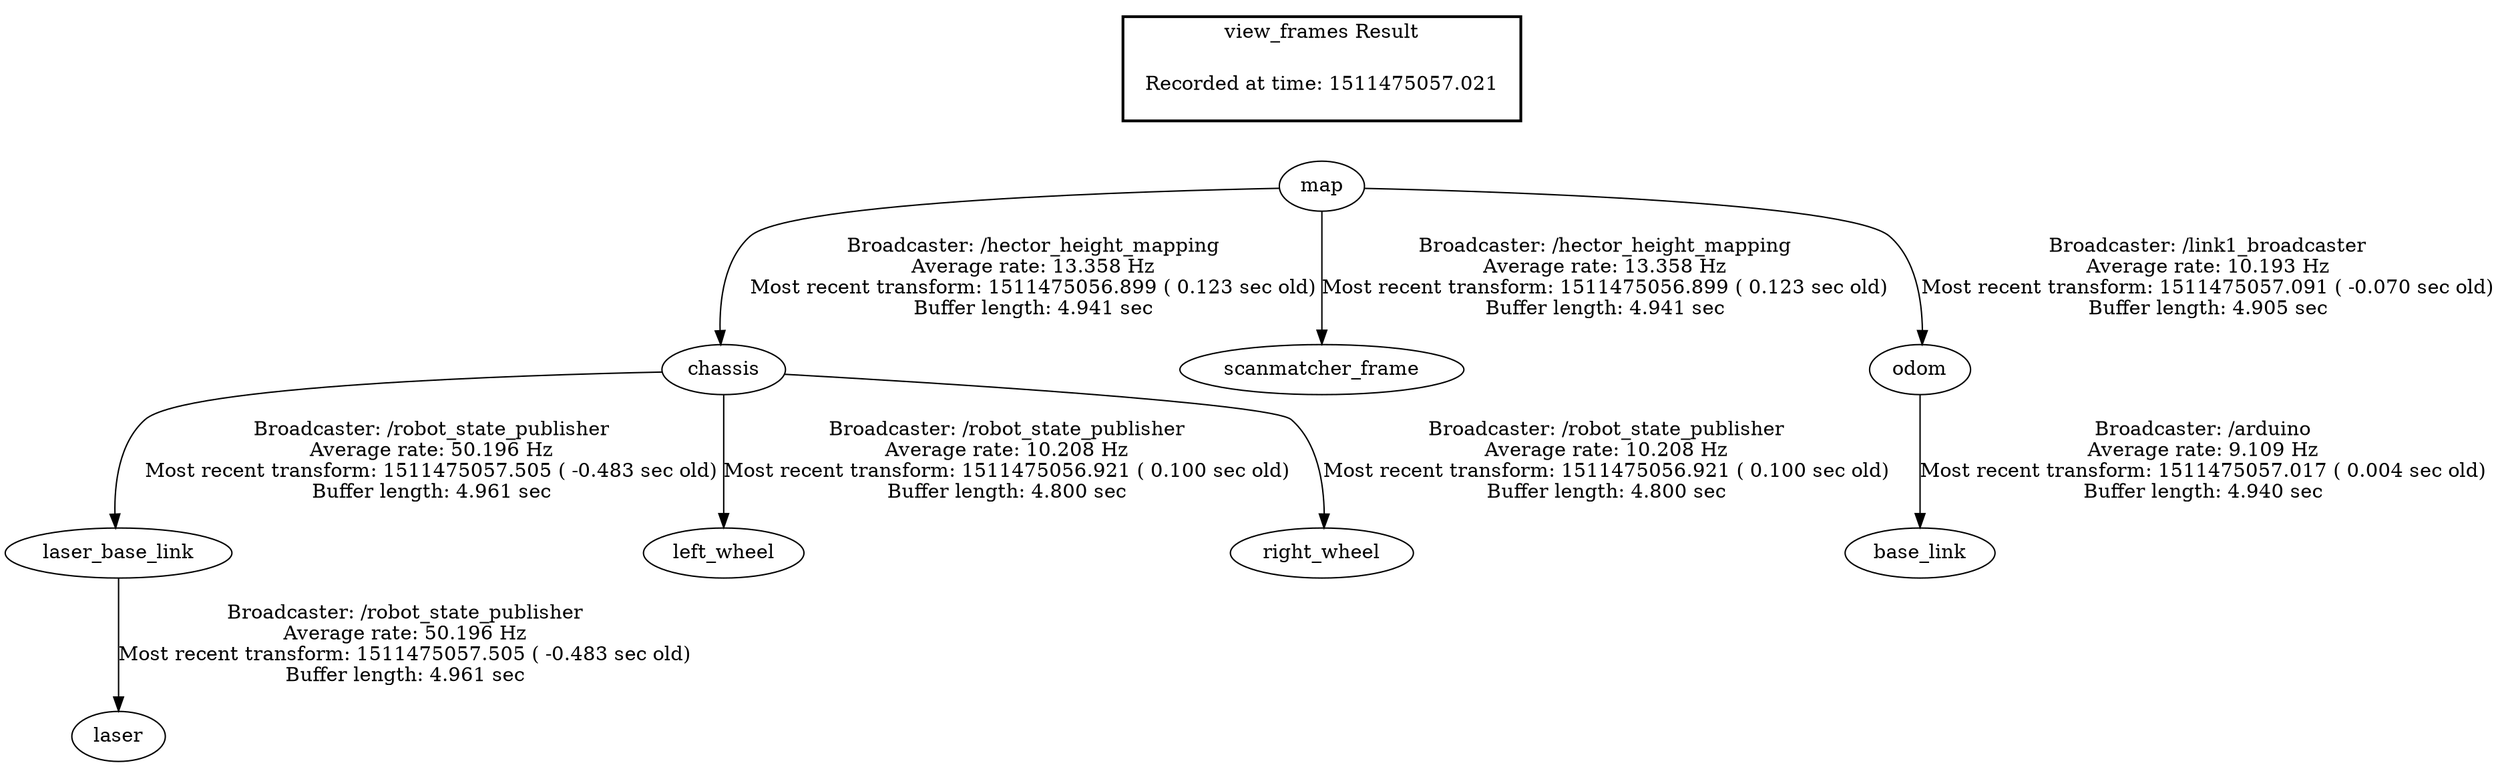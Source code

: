 digraph G {
"chassis" -> "laser_base_link"[label="Broadcaster: /robot_state_publisher\nAverage rate: 50.196 Hz\nMost recent transform: 1511475057.505 ( -0.483 sec old)\nBuffer length: 4.961 sec\n"];
"map" -> "chassis"[label="Broadcaster: /hector_height_mapping\nAverage rate: 13.358 Hz\nMost recent transform: 1511475056.899 ( 0.123 sec old)\nBuffer length: 4.941 sec\n"];
"laser_base_link" -> "laser"[label="Broadcaster: /robot_state_publisher\nAverage rate: 50.196 Hz\nMost recent transform: 1511475057.505 ( -0.483 sec old)\nBuffer length: 4.961 sec\n"];
"map" -> "scanmatcher_frame"[label="Broadcaster: /hector_height_mapping\nAverage rate: 13.358 Hz\nMost recent transform: 1511475056.899 ( 0.123 sec old)\nBuffer length: 4.941 sec\n"];
"odom" -> "base_link"[label="Broadcaster: /arduino\nAverage rate: 9.109 Hz\nMost recent transform: 1511475057.017 ( 0.004 sec old)\nBuffer length: 4.940 sec\n"];
"map" -> "odom"[label="Broadcaster: /link1_broadcaster\nAverage rate: 10.193 Hz\nMost recent transform: 1511475057.091 ( -0.070 sec old)\nBuffer length: 4.905 sec\n"];
"chassis" -> "left_wheel"[label="Broadcaster: /robot_state_publisher\nAverage rate: 10.208 Hz\nMost recent transform: 1511475056.921 ( 0.100 sec old)\nBuffer length: 4.800 sec\n"];
"chassis" -> "right_wheel"[label="Broadcaster: /robot_state_publisher\nAverage rate: 10.208 Hz\nMost recent transform: 1511475056.921 ( 0.100 sec old)\nBuffer length: 4.800 sec\n"];
edge [style=invis];
 subgraph cluster_legend { style=bold; color=black; label ="view_frames Result";
"Recorded at time: 1511475057.021"[ shape=plaintext ] ;
 }->"map";
}